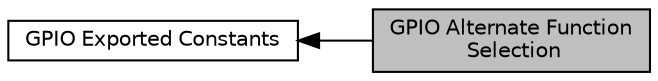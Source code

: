digraph "GPIO Alternate Function Selection"
{
  edge [fontname="Helvetica",fontsize="10",labelfontname="Helvetica",labelfontsize="10"];
  node [fontname="Helvetica",fontsize="10",shape=record];
  rankdir=LR;
  Node0 [label="GPIO Alternate Function\l Selection",height=0.2,width=0.4,color="black", fillcolor="grey75", style="filled", fontcolor="black"];
  Node1 [label="GPIO Exported Constants",height=0.2,width=0.4,color="black", fillcolor="white", style="filled",URL="$group___g_p_i_o_ex___exported___constants.html"];
  Node1->Node0 [shape=plaintext, dir="back", style="solid"];
}
